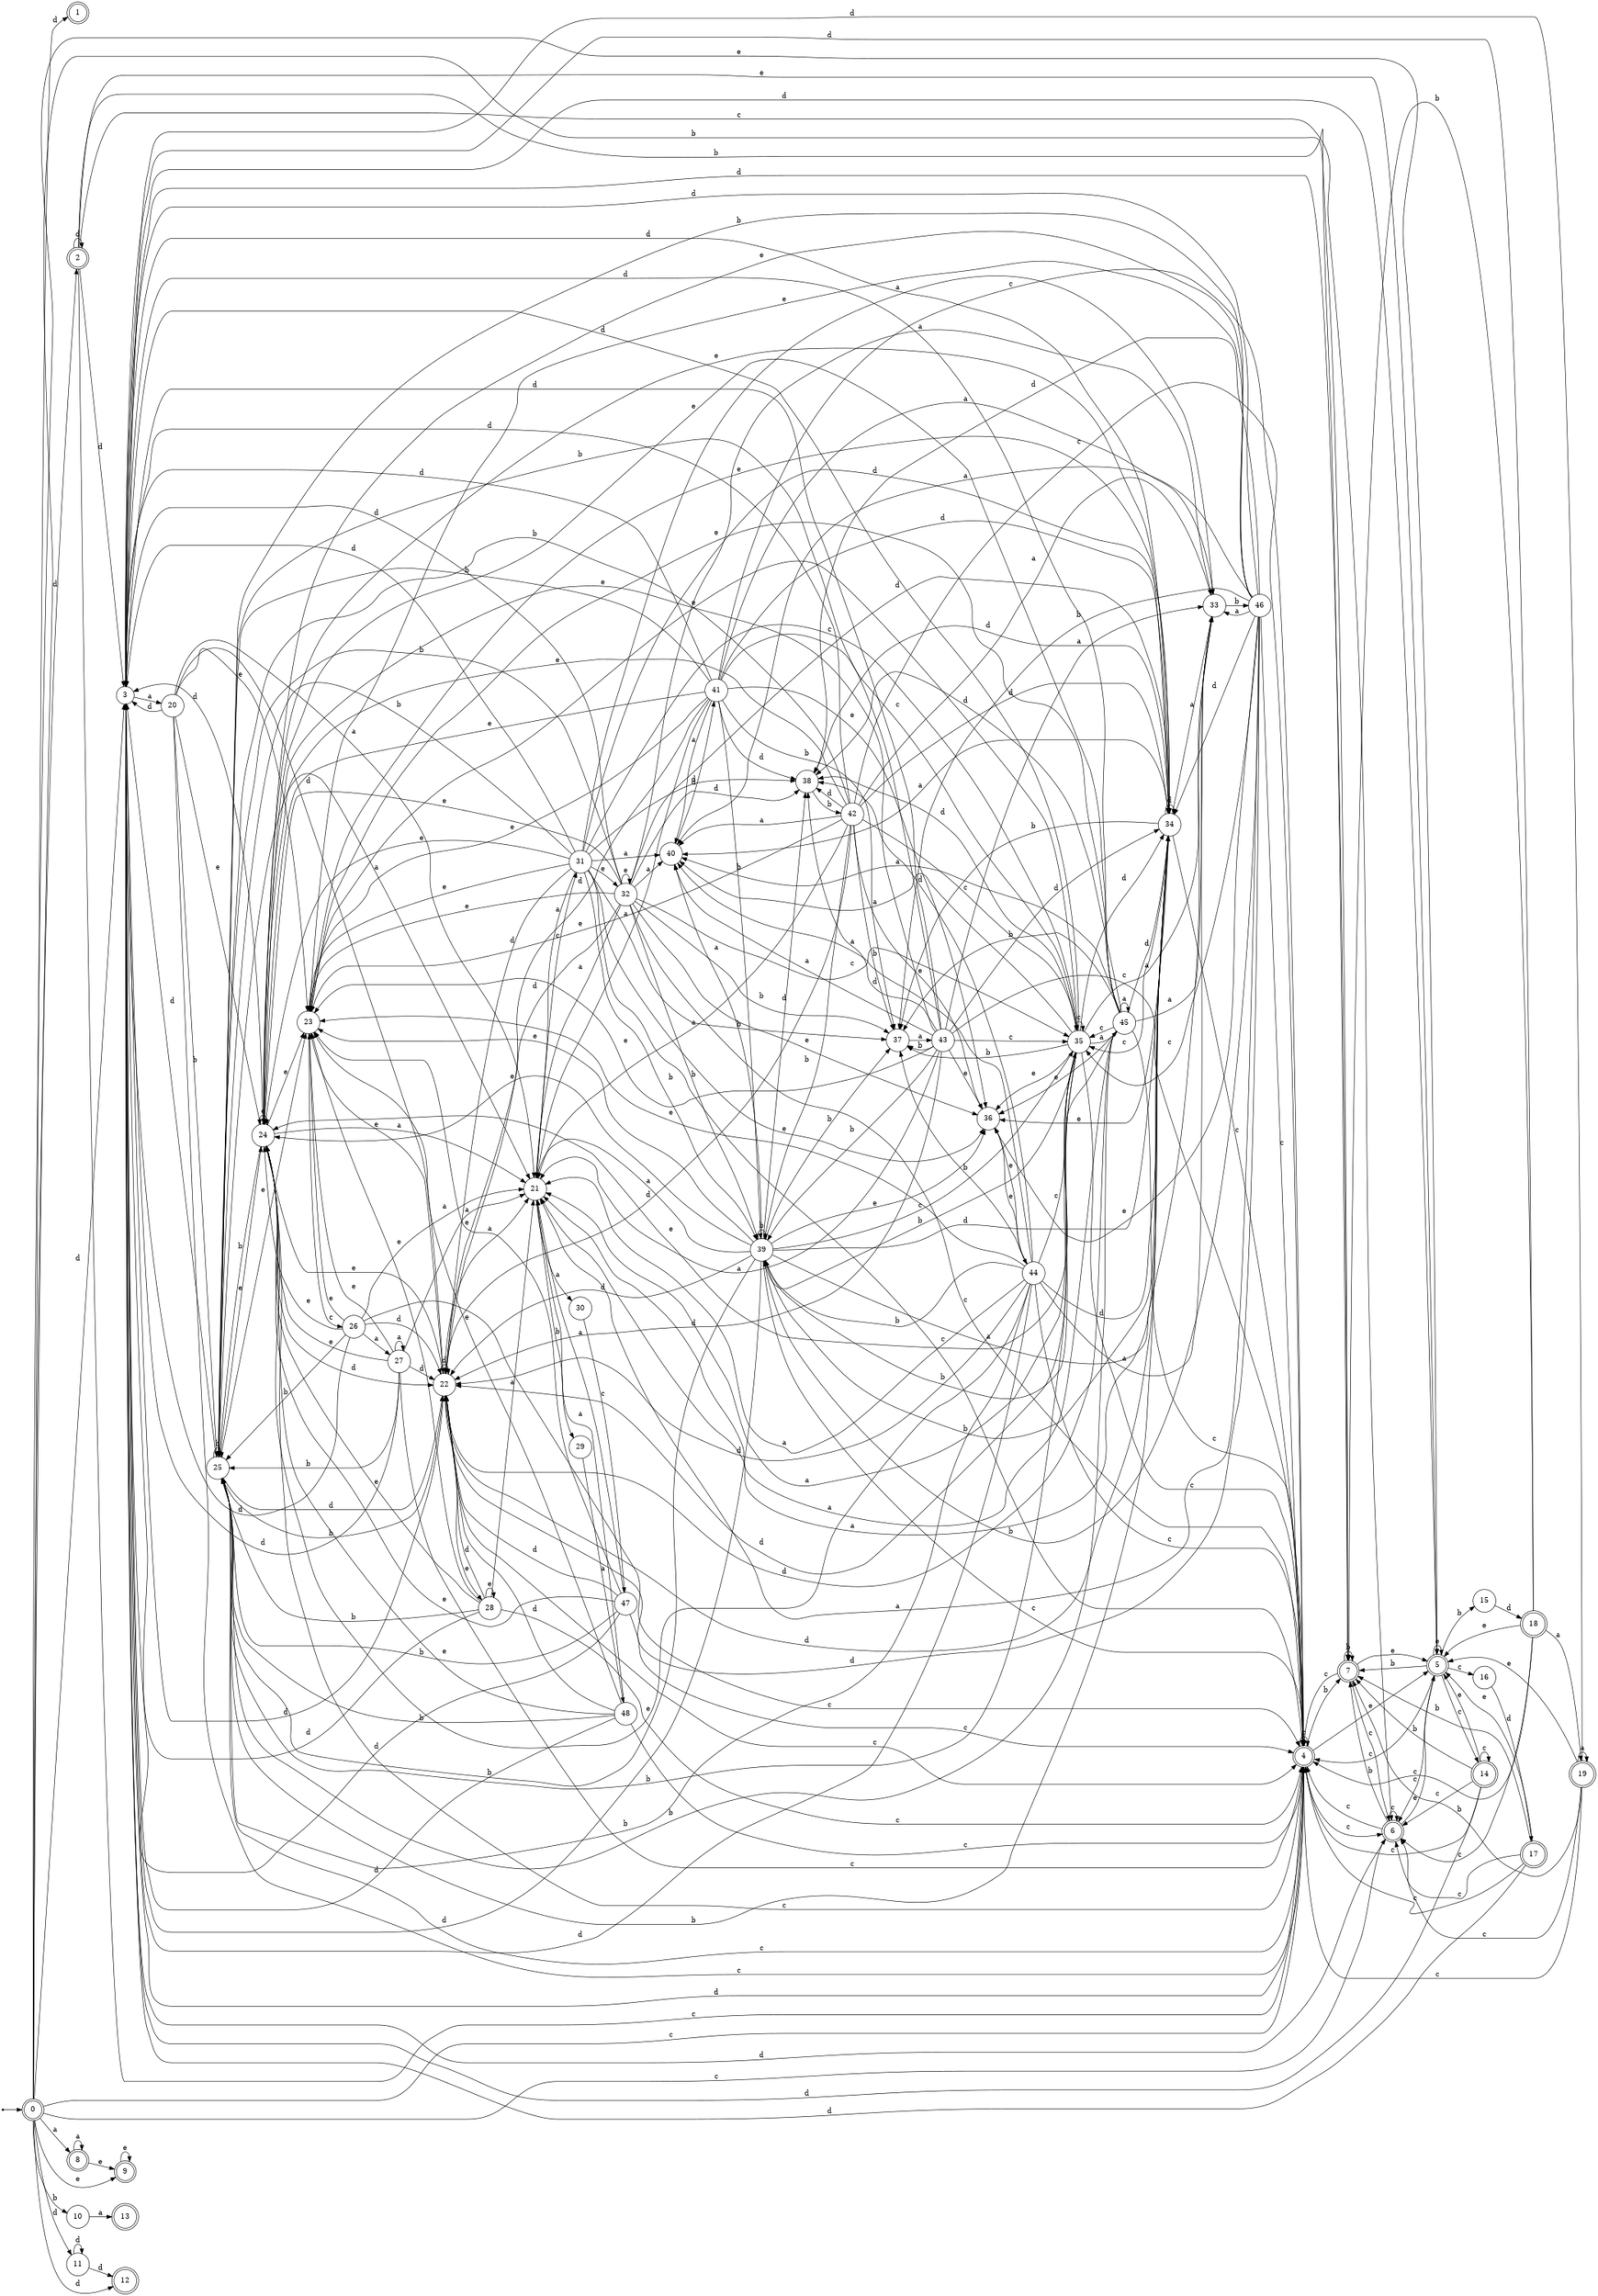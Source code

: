 digraph finite_state_machine {
rankdir=LR;
size="20,20";
node [shape = point]; "dummy0"
node [shape = doublecircle]; "0";"dummy0" -> "0";
node [shape = doublecircle]; "1";node [shape = doublecircle]; "2";node [shape = circle]; "3";
node [shape = doublecircle]; "4";node [shape = doublecircle]; "5";node [shape = doublecircle]; "6";node [shape = doublecircle]; "7";node [shape = doublecircle]; "8";node [shape = doublecircle]; "9";node [shape = circle]; "10";
node [shape = circle]; "11";
node [shape = doublecircle]; "12";node [shape = doublecircle]; "13";node [shape = doublecircle]; "14";node [shape = circle]; "15";
node [shape = circle]; "16";
node [shape = doublecircle]; "17";node [shape = doublecircle]; "18";node [shape = doublecircle]; "19";node [shape = circle]; "20";
node [shape = circle]; "21";
node [shape = circle]; "22";
node [shape = circle]; "23";
node [shape = circle]; "24";
node [shape = circle]; "25";
node [shape = circle]; "26";
node [shape = circle]; "27";
node [shape = circle]; "28";
node [shape = circle]; "29";
node [shape = circle]; "30";
node [shape = circle]; "31";
node [shape = circle]; "32";
node [shape = circle]; "33";
node [shape = circle]; "34";
node [shape = circle]; "35";
node [shape = circle]; "36";
node [shape = circle]; "37";
node [shape = circle]; "38";
node [shape = circle]; "39";
node [shape = circle]; "40";
node [shape = circle]; "41";
node [shape = circle]; "42";
node [shape = circle]; "43";
node [shape = circle]; "44";
node [shape = circle]; "45";
node [shape = circle]; "46";
node [shape = circle]; "47";
node [shape = circle]; "48";
"0" -> "1" [label = "d"];
 "0" -> "2" [label = "d"];
 "0" -> "3" [label = "d"];
 "0" -> "11" [label = "d"];
 "0" -> "12" [label = "d"];
 "0" -> "4" [label = "c"];
 "0" -> "6" [label = "c"];
 "0" -> "9" [label = "e"];
 "0" -> "5" [label = "e"];
 "0" -> "10" [label = "b"];
 "0" -> "7" [label = "b"];
 "0" -> "8" [label = "a"];
 "11" -> "11" [label = "d"];
 "11" -> "12" [label = "d"];
 "10" -> "13" [label = "a"];
 "9" -> "9" [label = "e"];
 "8" -> "8" [label = "a"];
 "8" -> "9" [label = "e"];
 "7" -> "7" [label = "b"];
 "7" -> "3" [label = "d"];
 "7" -> "4" [label = "c"];
 "7" -> "6" [label = "c"];
 "7" -> "5" [label = "e"];
 "6" -> "4" [label = "c"];
 "6" -> "6" [label = "c"];
 "6" -> "5" [label = "e"];
 "6" -> "3" [label = "d"];
 "6" -> "7" [label = "b"];
 "5" -> "5" [label = "e"];
 "5" -> "16" [label = "c"];
 "5" -> "4" [label = "c"];
 "5" -> "14" [label = "c"];
 "5" -> "6" [label = "c"];
 "5" -> "7" [label = "b"];
 "5" -> "15" [label = "b"];
 "5" -> "3" [label = "d"];
 "16" -> "17" [label = "d"];
 "17" -> "5" [label = "e"];
 "17" -> "4" [label = "c"];
 "17" -> "6" [label = "c"];
 "17" -> "3" [label = "d"];
 "17" -> "7" [label = "b"];
 "15" -> "18" [label = "d"];
 "18" -> "19" [label = "a"];
 "18" -> "5" [label = "e"];
 "18" -> "4" [label = "c"];
 "18" -> "6" [label = "c"];
 "18" -> "3" [label = "d"];
 "18" -> "7" [label = "b"];
 "19" -> "19" [label = "a"];
 "19" -> "5" [label = "e"];
 "19" -> "4" [label = "c"];
 "19" -> "6" [label = "c"];
 "19" -> "3" [label = "d"];
 "19" -> "7" [label = "b"];
 "14" -> "4" [label = "c"];
 "14" -> "14" [label = "c"];
 "14" -> "6" [label = "c"];
 "14" -> "5" [label = "e"];
 "14" -> "3" [label = "d"];
 "14" -> "7" [label = "b"];
 "4" -> "4" [label = "c"];
 "4" -> "6" [label = "c"];
 "4" -> "3" [label = "d"];
 "4" -> "5" [label = "e"];
 "4" -> "7" [label = "b"];
 "3" -> "20" [label = "a"];
 "20" -> "3" [label = "d"];
 "20" -> "22" [label = "d"];
 "20" -> "21" [label = "a"];
 "20" -> "24" [label = "e"];
 "20" -> "23" [label = "e"];
 "20" -> "25" [label = "b"];
 "20" -> "4" [label = "c"];
 "25" -> "25" [label = "b"];
 "25" -> "21" [label = "a"];
 "25" -> "3" [label = "d"];
 "25" -> "22" [label = "d"];
 "25" -> "24" [label = "e"];
 "25" -> "23" [label = "e"];
 "25" -> "4" [label = "c"];
 "24" -> "24" [label = "e"];
 "24" -> "23" [label = "e"];
 "24" -> "21" [label = "a"];
 "24" -> "3" [label = "d"];
 "24" -> "22" [label = "d"];
 "24" -> "25" [label = "b"];
 "24" -> "4" [label = "c"];
 "23" -> "26" [label = "c"];
 "26" -> "24" [label = "e"];
 "26" -> "23" [label = "e"];
 "26" -> "27" [label = "a"];
 "26" -> "21" [label = "a"];
 "26" -> "3" [label = "d"];
 "26" -> "22" [label = "d"];
 "26" -> "25" [label = "b"];
 "26" -> "4" [label = "c"];
 "27" -> "27" [label = "a"];
 "27" -> "21" [label = "a"];
 "27" -> "24" [label = "e"];
 "27" -> "23" [label = "e"];
 "27" -> "3" [label = "d"];
 "27" -> "22" [label = "d"];
 "27" -> "25" [label = "b"];
 "27" -> "4" [label = "c"];
 "22" -> "3" [label = "d"];
 "22" -> "22" [label = "d"];
 "22" -> "24" [label = "e"];
 "22" -> "28" [label = "e"];
 "22" -> "23" [label = "e"];
 "22" -> "21" [label = "a"];
 "22" -> "25" [label = "b"];
 "22" -> "4" [label = "c"];
 "28" -> "24" [label = "e"];
 "28" -> "28" [label = "e"];
 "28" -> "23" [label = "e"];
 "28" -> "3" [label = "d"];
 "28" -> "22" [label = "d"];
 "28" -> "21" [label = "a"];
 "28" -> "25" [label = "b"];
 "28" -> "4" [label = "c"];
 "21" -> "29" [label = "b"];
 "21" -> "30" [label = "a"];
 "21" -> "31" [label = "c"];
 "31" -> "32" [label = "e"];
 "31" -> "24" [label = "e"];
 "31" -> "36" [label = "e"];
 "31" -> "23" [label = "e"];
 "31" -> "40" [label = "a"];
 "31" -> "33" [label = "a"];
 "31" -> "21" [label = "a"];
 "31" -> "34" [label = "d"];
 "31" -> "3" [label = "d"];
 "31" -> "38" [label = "d"];
 "31" -> "22" [label = "d"];
 "31" -> "35" [label = "c"];
 "31" -> "4" [label = "c"];
 "31" -> "25" [label = "b"];
 "31" -> "37" [label = "b"];
 "31" -> "39" [label = "b"];
 "40" -> "41" [label = "d"];
 "41" -> "40" [label = "a"];
 "41" -> "33" [label = "a"];
 "41" -> "21" [label = "a"];
 "41" -> "34" [label = "d"];
 "41" -> "3" [label = "d"];
 "41" -> "38" [label = "d"];
 "41" -> "22" [label = "d"];
 "41" -> "35" [label = "c"];
 "41" -> "4" [label = "c"];
 "41" -> "24" [label = "e"];
 "41" -> "36" [label = "e"];
 "41" -> "23" [label = "e"];
 "41" -> "25" [label = "b"];
 "41" -> "37" [label = "b"];
 "41" -> "39" [label = "b"];
 "39" -> "25" [label = "b"];
 "39" -> "37" [label = "b"];
 "39" -> "39" [label = "b"];
 "39" -> "40" [label = "a"];
 "39" -> "33" [label = "a"];
 "39" -> "21" [label = "a"];
 "39" -> "34" [label = "d"];
 "39" -> "3" [label = "d"];
 "39" -> "38" [label = "d"];
 "39" -> "22" [label = "d"];
 "39" -> "35" [label = "c"];
 "39" -> "4" [label = "c"];
 "39" -> "24" [label = "e"];
 "39" -> "36" [label = "e"];
 "39" -> "23" [label = "e"];
 "38" -> "42" [label = "b"];
 "42" -> "34" [label = "d"];
 "42" -> "3" [label = "d"];
 "42" -> "38" [label = "d"];
 "42" -> "22" [label = "d"];
 "42" -> "40" [label = "a"];
 "42" -> "33" [label = "a"];
 "42" -> "21" [label = "a"];
 "42" -> "35" [label = "c"];
 "42" -> "4" [label = "c"];
 "42" -> "24" [label = "e"];
 "42" -> "36" [label = "e"];
 "42" -> "23" [label = "e"];
 "42" -> "25" [label = "b"];
 "42" -> "37" [label = "b"];
 "42" -> "39" [label = "b"];
 "37" -> "43" [label = "a"];
 "43" -> "25" [label = "b"];
 "43" -> "37" [label = "b"];
 "43" -> "39" [label = "b"];
 "43" -> "40" [label = "a"];
 "43" -> "33" [label = "a"];
 "43" -> "21" [label = "a"];
 "43" -> "34" [label = "d"];
 "43" -> "3" [label = "d"];
 "43" -> "38" [label = "d"];
 "43" -> "22" [label = "d"];
 "43" -> "35" [label = "c"];
 "43" -> "4" [label = "c"];
 "43" -> "24" [label = "e"];
 "43" -> "36" [label = "e"];
 "43" -> "23" [label = "e"];
 "36" -> "44" [label = "e"];
 "44" -> "24" [label = "e"];
 "44" -> "36" [label = "e"];
 "44" -> "23" [label = "e"];
 "44" -> "40" [label = "a"];
 "44" -> "33" [label = "a"];
 "44" -> "21" [label = "a"];
 "44" -> "34" [label = "d"];
 "44" -> "3" [label = "d"];
 "44" -> "38" [label = "d"];
 "44" -> "22" [label = "d"];
 "44" -> "35" [label = "c"];
 "44" -> "4" [label = "c"];
 "44" -> "25" [label = "b"];
 "44" -> "37" [label = "b"];
 "44" -> "39" [label = "b"];
 "35" -> "35" [label = "c"];
 "35" -> "4" [label = "c"];
 "35" -> "40" [label = "a"];
 "35" -> "33" [label = "a"];
 "35" -> "21" [label = "a"];
 "35" -> "45" [label = "a"];
 "35" -> "34" [label = "d"];
 "35" -> "3" [label = "d"];
 "35" -> "38" [label = "d"];
 "35" -> "22" [label = "d"];
 "35" -> "24" [label = "e"];
 "35" -> "36" [label = "e"];
 "35" -> "23" [label = "e"];
 "35" -> "25" [label = "b"];
 "35" -> "37" [label = "b"];
 "35" -> "39" [label = "b"];
 "45" -> "40" [label = "a"];
 "45" -> "33" [label = "a"];
 "45" -> "21" [label = "a"];
 "45" -> "45" [label = "a"];
 "45" -> "35" [label = "c"];
 "45" -> "4" [label = "c"];
 "45" -> "34" [label = "d"];
 "45" -> "3" [label = "d"];
 "45" -> "38" [label = "d"];
 "45" -> "22" [label = "d"];
 "45" -> "24" [label = "e"];
 "45" -> "36" [label = "e"];
 "45" -> "23" [label = "e"];
 "45" -> "25" [label = "b"];
 "45" -> "37" [label = "b"];
 "45" -> "39" [label = "b"];
 "34" -> "34" [label = "d"];
 "34" -> "3" [label = "d"];
 "34" -> "38" [label = "d"];
 "34" -> "22" [label = "d"];
 "34" -> "40" [label = "a"];
 "34" -> "33" [label = "a"];
 "34" -> "21" [label = "a"];
 "34" -> "35" [label = "c"];
 "34" -> "4" [label = "c"];
 "34" -> "24" [label = "e"];
 "34" -> "36" [label = "e"];
 "34" -> "23" [label = "e"];
 "34" -> "25" [label = "b"];
 "34" -> "37" [label = "b"];
 "34" -> "39" [label = "b"];
 "33" -> "46" [label = "b"];
 "46" -> "40" [label = "a"];
 "46" -> "33" [label = "a"];
 "46" -> "21" [label = "a"];
 "46" -> "34" [label = "d"];
 "46" -> "3" [label = "d"];
 "46" -> "38" [label = "d"];
 "46" -> "22" [label = "d"];
 "46" -> "35" [label = "c"];
 "46" -> "4" [label = "c"];
 "46" -> "24" [label = "e"];
 "46" -> "36" [label = "e"];
 "46" -> "23" [label = "e"];
 "46" -> "25" [label = "b"];
 "46" -> "37" [label = "b"];
 "46" -> "39" [label = "b"];
 "32" -> "32" [label = "e"];
 "32" -> "24" [label = "e"];
 "32" -> "36" [label = "e"];
 "32" -> "23" [label = "e"];
 "32" -> "40" [label = "a"];
 "32" -> "33" [label = "a"];
 "32" -> "21" [label = "a"];
 "32" -> "34" [label = "d"];
 "32" -> "3" [label = "d"];
 "32" -> "38" [label = "d"];
 "32" -> "22" [label = "d"];
 "32" -> "35" [label = "c"];
 "32" -> "4" [label = "c"];
 "32" -> "25" [label = "b"];
 "32" -> "37" [label = "b"];
 "32" -> "39" [label = "b"];
 "30" -> "47" [label = "c"];
 "47" -> "21" [label = "a"];
 "47" -> "3" [label = "d"];
 "47" -> "22" [label = "d"];
 "47" -> "24" [label = "e"];
 "47" -> "23" [label = "e"];
 "47" -> "25" [label = "b"];
 "47" -> "4" [label = "c"];
 "29" -> "48" [label = "a"];
 "48" -> "21" [label = "a"];
 "48" -> "3" [label = "d"];
 "48" -> "22" [label = "d"];
 "48" -> "24" [label = "e"];
 "48" -> "23" [label = "e"];
 "48" -> "25" [label = "b"];
 "48" -> "4" [label = "c"];
 "2" -> "2" [label = "d"];
 "2" -> "3" [label = "d"];
 "2" -> "4" [label = "c"];
 "2" -> "6" [label = "c"];
 "2" -> "5" [label = "e"];
 "2" -> "7" [label = "b"];
 }
